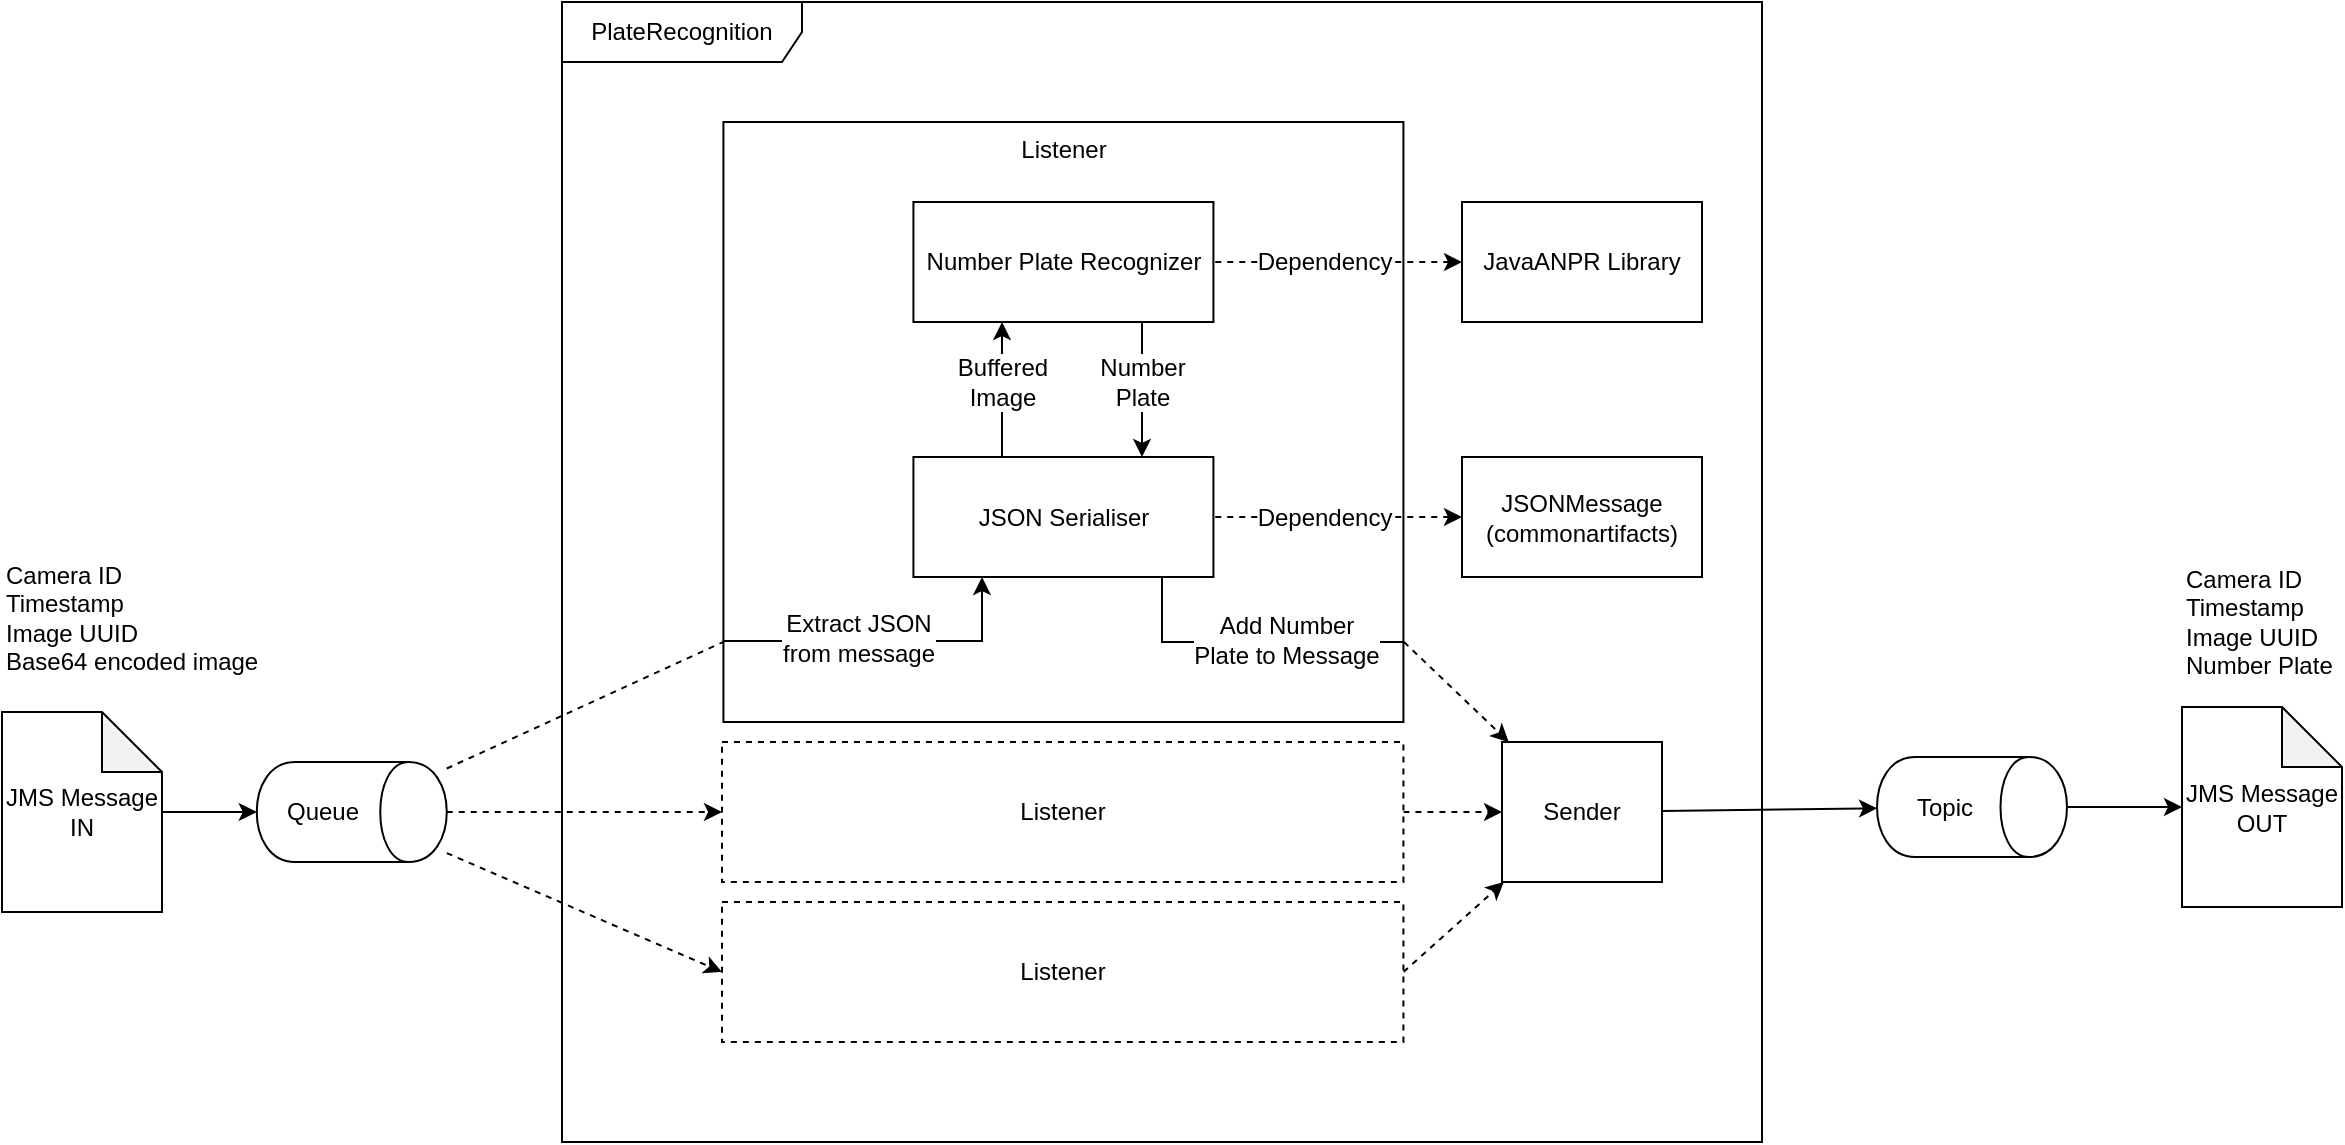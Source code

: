 <mxfile version="12.6.5" type="device"><diagram id="qEnnh_CeLgoE4qNHgJMX" name="Page-1"><mxGraphModel dx="2422" dy="863" grid="1" gridSize="10" guides="1" tooltips="1" connect="1" arrows="1" fold="1" page="1" pageScale="1" pageWidth="500" pageHeight="500" math="0" shadow="0"><root><mxCell id="0"/><mxCell id="1" parent="0"/><mxCell id="j2lWmG6uTX1xy5Gu4NB3-15" value="PlateRecognition" style="shape=umlFrame;whiteSpace=wrap;html=1;align=center;width=120;height=30;shadow=0;" parent="1" vertex="1"><mxGeometry x="-520" y="220" width="600" height="570" as="geometry"/></mxCell><mxCell id="2ukVhxj0tK59PlNmYbic-6" value="Listener" style="rounded=0;whiteSpace=wrap;html=1;align=center;verticalAlign=top;" parent="1" vertex="1"><mxGeometry x="-439.29" y="280" width="340" height="300" as="geometry"/></mxCell><mxCell id="2ukVhxj0tK59PlNmYbic-44" style="edgeStyle=none;rounded=0;orthogonalLoop=1;jettySize=auto;html=1;" parent="1" source="j2lWmG6uTX1xy5Gu4NB3-1" target="2ukVhxj0tK59PlNmYbic-40" edge="1"><mxGeometry relative="1" as="geometry"/></mxCell><mxCell id="j2lWmG6uTX1xy5Gu4NB3-1" value="JMS Message IN" style="shape=note;whiteSpace=wrap;html=1;backgroundOutline=1;darkOpacity=0.05;" parent="1" vertex="1"><mxGeometry x="-800" y="575" width="80" height="100" as="geometry"/></mxCell><mxCell id="j2lWmG6uTX1xy5Gu4NB3-2" value="JMS Message OUT" style="shape=note;whiteSpace=wrap;html=1;backgroundOutline=1;darkOpacity=0.05;" parent="1" vertex="1"><mxGeometry x="290" y="572.5" width="80" height="100" as="geometry"/></mxCell><mxCell id="j2lWmG6uTX1xy5Gu4NB3-3" value="Camera ID&lt;br&gt;Timestamp&lt;br&gt;Image UUID&lt;br&gt;Base64 encoded image&amp;nbsp;" style="text;html=1;strokeColor=none;fillColor=none;align=left;verticalAlign=top;whiteSpace=wrap;rounded=0;" parent="1" vertex="1"><mxGeometry x="-800" y="492.5" width="140" height="80" as="geometry"/></mxCell><mxCell id="j2lWmG6uTX1xy5Gu4NB3-12" value="Camera ID&lt;br&gt;Timestamp&lt;br&gt;Image UUID&lt;br&gt;Number Plate" style="text;html=1;strokeColor=none;fillColor=none;align=left;verticalAlign=top;whiteSpace=wrap;rounded=0;" parent="1" vertex="1"><mxGeometry x="290" y="495" width="80" height="80" as="geometry"/></mxCell><mxCell id="j2lWmG6uTX1xy5Gu4NB3-22" style="edgeStyle=orthogonalEdgeStyle;rounded=0;orthogonalLoop=1;jettySize=auto;html=1;" parent="1" source="2ukVhxj0tK59PlNmYbic-41" target="j2lWmG6uTX1xy5Gu4NB3-2" edge="1"><mxGeometry relative="1" as="geometry"><mxPoint x="880" y="558.636" as="sourcePoint"/></mxGeometry></mxCell><mxCell id="2ukVhxj0tK59PlNmYbic-57" style="rounded=0;orthogonalLoop=1;jettySize=auto;html=1;dashed=1;startArrow=classic;startFill=1;endArrow=none;endFill=0;" parent="1" source="2ukVhxj0tK59PlNmYbic-56" target="j2lWmG6uTX1xy5Gu4NB3-17" edge="1"><mxGeometry relative="1" as="geometry"/></mxCell><mxCell id="2ukVhxj0tK59PlNmYbic-58" value="Dependency" style="text;html=1;align=center;verticalAlign=middle;resizable=0;points=[];labelBackgroundColor=#ffffff;" parent="2ukVhxj0tK59PlNmYbic-57" vertex="1" connectable="0"><mxGeometry x="-0.716" y="-3" relative="1" as="geometry"><mxPoint x="-52.07" y="3" as="offset"/></mxGeometry></mxCell><mxCell id="j2lWmG6uTX1xy5Gu4NB3-17" value="JSON Serialiser" style="rounded=0;whiteSpace=wrap;html=1;align=center;" parent="1" vertex="1"><mxGeometry x="-344.29" y="447.5" width="150" height="60" as="geometry"/></mxCell><mxCell id="j2lWmG6uTX1xy5Gu4NB3-19" value="Number Plate Recognizer" style="rounded=0;whiteSpace=wrap;html=1;align=center;" parent="1" vertex="1"><mxGeometry x="-344.29" y="320" width="150" height="60" as="geometry"/></mxCell><mxCell id="j2lWmG6uTX1xy5Gu4NB3-23" style="edgeStyle=orthogonalEdgeStyle;rounded=0;orthogonalLoop=1;jettySize=auto;html=1;" parent="1" source="j2lWmG6uTX1xy5Gu4NB3-17" target="j2lWmG6uTX1xy5Gu4NB3-19" edge="1"><mxGeometry relative="1" as="geometry"><mxPoint x="9.97" y="790.004" as="sourcePoint"/><mxPoint x="240.63" y="860.004" as="targetPoint"/><Array as="points"><mxPoint x="-300" y="430"/><mxPoint x="-300" y="430"/></Array></mxGeometry></mxCell><mxCell id="j2lWmG6uTX1xy5Gu4NB3-24" value="Buffered&lt;br&gt;Image" style="text;html=1;align=center;verticalAlign=middle;resizable=0;points=[];labelBackgroundColor=#ffffff;" parent="j2lWmG6uTX1xy5Gu4NB3-23" vertex="1" connectable="0"><mxGeometry x="0.501" y="-28" relative="1" as="geometry"><mxPoint x="-28" y="12.84" as="offset"/></mxGeometry></mxCell><mxCell id="2ukVhxj0tK59PlNmYbic-8" style="edgeStyle=orthogonalEdgeStyle;rounded=0;orthogonalLoop=1;jettySize=auto;html=1;" parent="1" source="j2lWmG6uTX1xy5Gu4NB3-19" target="j2lWmG6uTX1xy5Gu4NB3-17" edge="1"><mxGeometry relative="1" as="geometry"><Array as="points"><mxPoint x="-230" y="440"/><mxPoint x="-230" y="440"/></Array><mxPoint x="-170" y="610" as="sourcePoint"/><mxPoint x="440" y="610" as="targetPoint"/></mxGeometry></mxCell><mxCell id="2ukVhxj0tK59PlNmYbic-9" value="Number&lt;br&gt;Plate" style="text;html=1;align=center;verticalAlign=middle;resizable=0;points=[];labelBackgroundColor=#ffffff;" parent="2ukVhxj0tK59PlNmYbic-8" vertex="1" connectable="0"><mxGeometry x="0.762" y="1" relative="1" as="geometry"><mxPoint x="-1" y="-29.31" as="offset"/></mxGeometry></mxCell><mxCell id="2ukVhxj0tK59PlNmYbic-13" style="rounded=0;orthogonalLoop=1;jettySize=auto;html=1;entryX=1;entryY=0.868;entryDx=0;entryDy=0;entryPerimeter=0;edgeStyle=orthogonalEdgeStyle;endArrow=none;endFill=0;" parent="1" source="j2lWmG6uTX1xy5Gu4NB3-17" target="2ukVhxj0tK59PlNmYbic-6" edge="1"><mxGeometry relative="1" as="geometry"><Array as="points"><mxPoint x="-220" y="540"/><mxPoint x="-99" y="540"/></Array><mxPoint x="-110" y="590" as="sourcePoint"/><mxPoint x="130" y="520" as="targetPoint"/></mxGeometry></mxCell><mxCell id="2ukVhxj0tK59PlNmYbic-15" value="Add Number&lt;br&gt;Plate to Message" style="text;html=1;align=center;verticalAlign=middle;resizable=0;points=[];labelBackgroundColor=#ffffff;" parent="2ukVhxj0tK59PlNmYbic-13" vertex="1" connectable="0"><mxGeometry x="0.355" y="-28" relative="1" as="geometry"><mxPoint x="-9.45" y="-29.0" as="offset"/></mxGeometry></mxCell><mxCell id="2ukVhxj0tK59PlNmYbic-36" style="rounded=0;orthogonalLoop=1;jettySize=auto;html=1;dashed=1;exitX=1;exitY=0.5;exitDx=0;exitDy=0;" parent="1" source="2ukVhxj0tK59PlNmYbic-31" target="2ukVhxj0tK59PlNmYbic-35" edge="1"><mxGeometry relative="1" as="geometry"/></mxCell><mxCell id="2ukVhxj0tK59PlNmYbic-31" value="Listener" style="rounded=0;whiteSpace=wrap;html=1;dashed=1;" parent="1" vertex="1"><mxGeometry x="-440" y="590" width="340.71" height="70" as="geometry"/></mxCell><mxCell id="2ukVhxj0tK59PlNmYbic-37" style="edgeStyle=none;rounded=0;orthogonalLoop=1;jettySize=auto;html=1;dashed=1;exitX=1;exitY=0.5;exitDx=0;exitDy=0;" parent="1" source="2ukVhxj0tK59PlNmYbic-32" target="2ukVhxj0tK59PlNmYbic-35" edge="1"><mxGeometry relative="1" as="geometry"/></mxCell><mxCell id="2ukVhxj0tK59PlNmYbic-32" value="Listener" style="rounded=0;whiteSpace=wrap;html=1;dashed=1;" parent="1" vertex="1"><mxGeometry x="-440" y="670" width="340.71" height="70" as="geometry"/></mxCell><mxCell id="2ukVhxj0tK59PlNmYbic-48" style="edgeStyle=none;rounded=0;orthogonalLoop=1;jettySize=auto;html=1;" parent="1" source="2ukVhxj0tK59PlNmYbic-35" target="2ukVhxj0tK59PlNmYbic-41" edge="1"><mxGeometry relative="1" as="geometry"/></mxCell><mxCell id="2ukVhxj0tK59PlNmYbic-35" value="Sender" style="rounded=0;whiteSpace=wrap;html=1;" parent="1" vertex="1"><mxGeometry x="-50" y="590" width="80" height="70" as="geometry"/></mxCell><mxCell id="2ukVhxj0tK59PlNmYbic-45" style="edgeStyle=none;rounded=0;orthogonalLoop=1;jettySize=auto;html=1;dashed=1;entryX=0;entryY=0.5;entryDx=0;entryDy=0;" parent="1" source="2ukVhxj0tK59PlNmYbic-40" target="2ukVhxj0tK59PlNmYbic-31" edge="1"><mxGeometry relative="1" as="geometry"/></mxCell><mxCell id="2ukVhxj0tK59PlNmYbic-46" style="edgeStyle=none;rounded=0;orthogonalLoop=1;jettySize=auto;html=1;dashed=1;entryX=0;entryY=0.5;entryDx=0;entryDy=0;" parent="1" source="2ukVhxj0tK59PlNmYbic-40" target="2ukVhxj0tK59PlNmYbic-32" edge="1"><mxGeometry relative="1" as="geometry"/></mxCell><mxCell id="2ukVhxj0tK59PlNmYbic-40" value="Queue" style="shape=cylinder;whiteSpace=wrap;html=1;boundedLbl=1;backgroundOutline=1;rotation=90;horizontal=0;" parent="1" vertex="1"><mxGeometry x="-650.12" y="577.5" width="50" height="95" as="geometry"/></mxCell><mxCell id="2ukVhxj0tK59PlNmYbic-41" value="Topic" style="shape=cylinder;whiteSpace=wrap;html=1;boundedLbl=1;backgroundOutline=1;rotation=90;horizontal=0;" parent="1" vertex="1"><mxGeometry x="160" y="575" width="50" height="95" as="geometry"/></mxCell><mxCell id="2ukVhxj0tK59PlNmYbic-54" value="JavaANPR Library" style="rounded=0;whiteSpace=wrap;html=1;" parent="1" vertex="1"><mxGeometry x="-70" y="320" width="120" height="60" as="geometry"/></mxCell><mxCell id="2ukVhxj0tK59PlNmYbic-56" value="JSONMessage&lt;br&gt;(commonartifacts)" style="rounded=0;whiteSpace=wrap;html=1;" parent="1" vertex="1"><mxGeometry x="-70" y="447.5" width="120" height="60" as="geometry"/></mxCell><mxCell id="2ukVhxj0tK59PlNmYbic-59" style="rounded=0;orthogonalLoop=1;jettySize=auto;html=1;dashed=1;startArrow=classic;startFill=1;endArrow=none;endFill=0;" parent="1" source="2ukVhxj0tK59PlNmYbic-54" target="j2lWmG6uTX1xy5Gu4NB3-19" edge="1"><mxGeometry relative="1" as="geometry"><mxPoint x="-590" y="634.655" as="sourcePoint"/><mxPoint x="-290" y="582.931" as="targetPoint"/></mxGeometry></mxCell><mxCell id="2ukVhxj0tK59PlNmYbic-60" value="Dependency" style="text;html=1;align=center;verticalAlign=middle;resizable=0;points=[];labelBackgroundColor=#ffffff;" parent="2ukVhxj0tK59PlNmYbic-59" vertex="1" connectable="0"><mxGeometry x="-0.716" y="-3" relative="1" as="geometry"><mxPoint x="-52.07" y="3" as="offset"/></mxGeometry></mxCell><mxCell id="2ukVhxj0tK59PlNmYbic-64" style="rounded=0;orthogonalLoop=1;jettySize=auto;html=1;entryX=0.001;entryY=0.866;entryDx=0;entryDy=0;entryPerimeter=0;endArrow=none;endFill=0;dashed=1;" parent="1" source="2ukVhxj0tK59PlNmYbic-40" target="2ukVhxj0tK59PlNmYbic-6" edge="1"><mxGeometry relative="1" as="geometry"><mxPoint x="-607.5" y="369.917" as="sourcePoint"/><mxPoint x="-580" y="478" as="targetPoint"/></mxGeometry></mxCell><mxCell id="2ukVhxj0tK59PlNmYbic-68" style="rounded=0;orthogonalLoop=1;jettySize=auto;html=1;exitX=-0.001;exitY=0.865;exitDx=0;exitDy=0;exitPerimeter=0;edgeStyle=orthogonalEdgeStyle;" parent="1" source="2ukVhxj0tK59PlNmYbic-6" target="j2lWmG6uTX1xy5Gu4NB3-17" edge="1"><mxGeometry relative="1" as="geometry"><Array as="points"><mxPoint x="-310" y="539"/></Array><mxPoint x="-670" y="510" as="sourcePoint"/><mxPoint x="-580" y="478" as="targetPoint"/></mxGeometry></mxCell><mxCell id="2ukVhxj0tK59PlNmYbic-69" value="Extract JSON&lt;br&gt;from message" style="text;html=1;align=center;verticalAlign=middle;resizable=0;points=[];labelBackgroundColor=#ffffff;" parent="2ukVhxj0tK59PlNmYbic-68" vertex="1" connectable="0"><mxGeometry x="0.355" y="-28" relative="1" as="geometry"><mxPoint x="-41.91" y="-29.49" as="offset"/></mxGeometry></mxCell><mxCell id="2ukVhxj0tK59PlNmYbic-72" style="rounded=0;orthogonalLoop=1;jettySize=auto;html=1;dashed=1;" parent="1" target="2ukVhxj0tK59PlNmYbic-35" edge="1"><mxGeometry relative="1" as="geometry"><mxPoint x="-99" y="540" as="sourcePoint"/><mxPoint x="140" y="530" as="targetPoint"/></mxGeometry></mxCell></root></mxGraphModel></diagram></mxfile>

